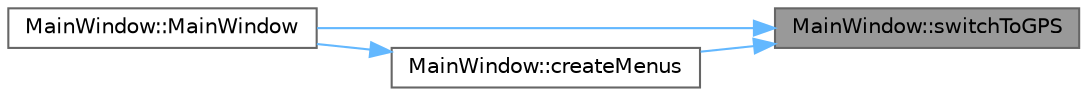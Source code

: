 digraph "MainWindow::switchToGPS"
{
 // LATEX_PDF_SIZE
  bgcolor="transparent";
  edge [fontname=Helvetica,fontsize=10,labelfontname=Helvetica,labelfontsize=10];
  node [fontname=Helvetica,fontsize=10,shape=box,height=0.2,width=0.4];
  rankdir="RL";
  Node1 [id="Node000001",label="MainWindow::switchToGPS",height=0.2,width=0.4,color="gray40", fillcolor="grey60", style="filled", fontcolor="black",tooltip="Sygnał emitowany w celu przełączenia widoku na wizualizację GPS."];
  Node1 -> Node2 [id="edge4_Node000001_Node000002",dir="back",color="steelblue1",style="solid",tooltip=" "];
  Node2 [id="Node000002",label="MainWindow::MainWindow",height=0.2,width=0.4,color="grey40", fillcolor="white", style="filled",URL="$d6/d1a/classMainWindow.html#a996c5a2b6f77944776856f08ec30858d",tooltip="Konstruktor klasy MainWindow."];
  Node1 -> Node3 [id="edge5_Node000001_Node000003",dir="back",color="steelblue1",style="solid",tooltip=" "];
  Node3 [id="Node000003",label="MainWindow::createMenus",height=0.2,width=0.4,color="grey40", fillcolor="white", style="filled",URL="$d6/d1a/classMainWindow.html#aa4907b0251d305659e403c62921ef331",tooltip="Tworzy i konfiguruje paski menu aplikacji."];
  Node3 -> Node2 [id="edge6_Node000003_Node000002",dir="back",color="steelblue1",style="solid",tooltip=" "];
}
